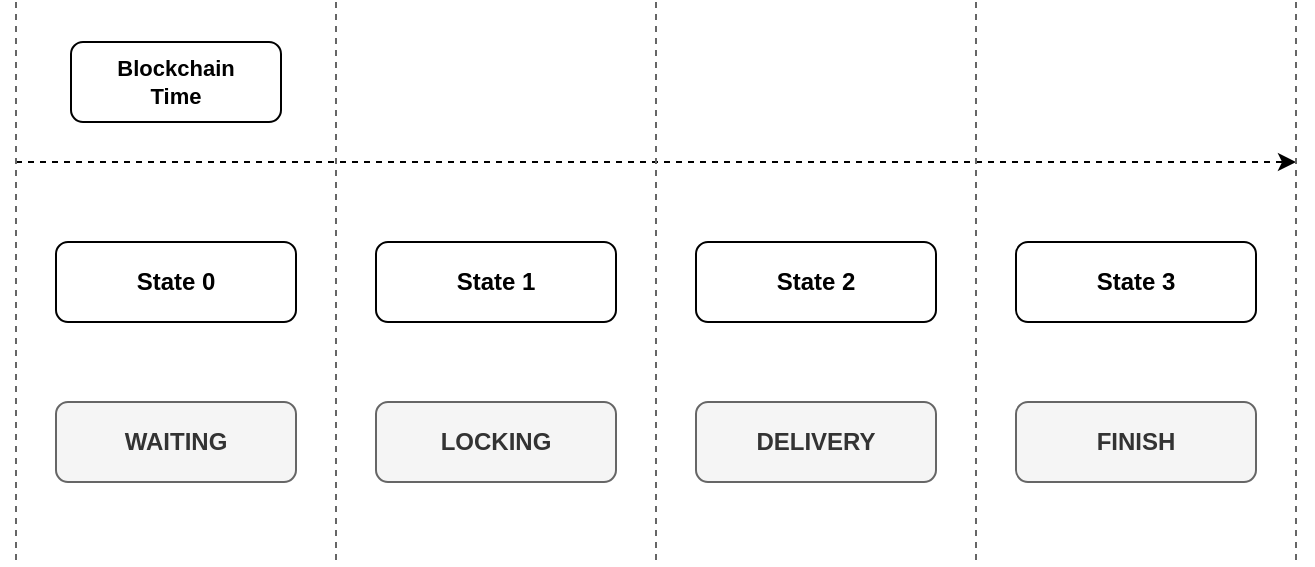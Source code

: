 <mxfile version="22.1.2" type="device">
  <diagram name="Page-1" id="s2vhKnBZrGIqaXIZNh1d">
    <mxGraphModel dx="819" dy="456" grid="1" gridSize="10" guides="1" tooltips="1" connect="1" arrows="1" fold="1" page="1" pageScale="1" pageWidth="850" pageHeight="1100" math="0" shadow="0">
      <root>
        <mxCell id="0" />
        <mxCell id="1" parent="0" />
        <mxCell id="4e4jSEu4LUlDjVK4F76E-1" value="&lt;b&gt;State 0&lt;/b&gt;" style="rounded=1;whiteSpace=wrap;html=1;" parent="1" vertex="1">
          <mxGeometry x="80" y="240" width="120" height="40" as="geometry" />
        </mxCell>
        <mxCell id="4e4jSEu4LUlDjVK4F76E-2" value="&lt;b&gt;State 1&lt;/b&gt;" style="rounded=1;whiteSpace=wrap;html=1;" parent="1" vertex="1">
          <mxGeometry x="240" y="240" width="120" height="40" as="geometry" />
        </mxCell>
        <mxCell id="4e4jSEu4LUlDjVK4F76E-3" value="&lt;b&gt;State 3&lt;/b&gt;" style="rounded=1;whiteSpace=wrap;html=1;" parent="1" vertex="1">
          <mxGeometry x="560" y="240" width="120" height="40" as="geometry" />
        </mxCell>
        <mxCell id="4e4jSEu4LUlDjVK4F76E-4" value="WAITING" style="rounded=1;whiteSpace=wrap;html=1;fillColor=#f5f5f5;strokeColor=#666666;fontStyle=1;fontColor=#333333;" parent="1" vertex="1">
          <mxGeometry x="80" y="320" width="120" height="40" as="geometry" />
        </mxCell>
        <mxCell id="4e4jSEu4LUlDjVK4F76E-5" value="LOCKING" style="rounded=1;whiteSpace=wrap;html=1;fillColor=#f5f5f5;strokeColor=#666666;fontStyle=1;fontColor=#333333;" parent="1" vertex="1">
          <mxGeometry x="240" y="320" width="120" height="40" as="geometry" />
        </mxCell>
        <mxCell id="4e4jSEu4LUlDjVK4F76E-6" value="FINISH" style="rounded=1;whiteSpace=wrap;html=1;fillColor=#f5f5f5;strokeColor=#666666;fontStyle=1;fontColor=#333333;" parent="1" vertex="1">
          <mxGeometry x="560" y="320" width="120" height="40" as="geometry" />
        </mxCell>
        <mxCell id="4e4jSEu4LUlDjVK4F76E-14" value="" style="endArrow=classic;html=1;dashed=1;strokeColor=#000000;" parent="1" edge="1">
          <mxGeometry width="50" height="50" relative="1" as="geometry">
            <mxPoint x="60" y="200" as="sourcePoint" />
            <mxPoint x="700" y="200" as="targetPoint" />
          </mxGeometry>
        </mxCell>
        <mxCell id="4e4jSEu4LUlDjVK4F76E-25" value="" style="rounded=1;whiteSpace=wrap;html=1;fillColor=none;" parent="1" vertex="1">
          <mxGeometry x="87.5" y="140" width="105" height="40" as="geometry" />
        </mxCell>
        <mxCell id="4e4jSEu4LUlDjVK4F76E-28" value="" style="shape=image;html=1;verticalAlign=top;verticalLabelPosition=bottom;labelBackgroundColor=#ffffff;imageAspect=0;aspect=fixed;image=https://cdn4.iconfinder.com/data/icons/user-interface-181/32/Clock-128.png" parent="1" vertex="1">
          <mxGeometry x="290" y="150" width="20" height="20" as="geometry" />
        </mxCell>
        <mxCell id="4e4jSEu4LUlDjVK4F76E-29" value="" style="shape=image;html=1;verticalAlign=top;verticalLabelPosition=bottom;labelBackgroundColor=#ffffff;imageAspect=0;aspect=fixed;image=https://cdn4.iconfinder.com/data/icons/user-interface-181/32/Clock-128.png" parent="1" vertex="1">
          <mxGeometry x="610" y="150" width="20" height="20" as="geometry" />
        </mxCell>
        <mxCell id="4e4jSEu4LUlDjVK4F76E-30" value="" style="endArrow=none;html=1;dashed=1;strokeColor=#666666;" parent="1" edge="1">
          <mxGeometry width="50" height="50" relative="1" as="geometry">
            <mxPoint x="220" y="120" as="sourcePoint" />
            <mxPoint x="220" y="400" as="targetPoint" />
          </mxGeometry>
        </mxCell>
        <mxCell id="4e4jSEu4LUlDjVK4F76E-31" value="" style="endArrow=none;html=1;dashed=1;strokeColor=#666666;" parent="1" edge="1">
          <mxGeometry width="50" height="50" relative="1" as="geometry">
            <mxPoint x="380" y="120" as="sourcePoint" />
            <mxPoint x="380" y="400" as="targetPoint" />
          </mxGeometry>
        </mxCell>
        <mxCell id="4e4jSEu4LUlDjVK4F76E-32" value="" style="endArrow=none;html=1;dashed=1;strokeColor=#666666;" parent="1" edge="1">
          <mxGeometry width="50" height="50" relative="1" as="geometry">
            <mxPoint x="700" y="120" as="sourcePoint" />
            <mxPoint x="700" y="400" as="targetPoint" />
          </mxGeometry>
        </mxCell>
        <mxCell id="4e4jSEu4LUlDjVK4F76E-41" value="&lt;b style=&quot;font-size: 11px;&quot;&gt;Blockchain Time&lt;/b&gt;" style="text;html=1;strokeColor=none;fillColor=none;align=center;verticalAlign=middle;whiteSpace=wrap;rounded=0;fontSize=11;" parent="1" vertex="1">
          <mxGeometry x="105" y="145" width="70" height="30" as="geometry" />
        </mxCell>
        <mxCell id="DceNYoMHTKdl2nAy_YGz-1" value="&lt;b&gt;State 2&lt;/b&gt;" style="rounded=1;whiteSpace=wrap;html=1;" vertex="1" parent="1">
          <mxGeometry x="400" y="240" width="120" height="40" as="geometry" />
        </mxCell>
        <mxCell id="DceNYoMHTKdl2nAy_YGz-2" value="DELIVERY" style="rounded=1;whiteSpace=wrap;html=1;fillColor=#f5f5f5;strokeColor=#666666;fontStyle=1;fontColor=#333333;" vertex="1" parent="1">
          <mxGeometry x="400" y="320" width="120" height="40" as="geometry" />
        </mxCell>
        <mxCell id="DceNYoMHTKdl2nAy_YGz-3" value="" style="endArrow=none;html=1;dashed=1;strokeColor=#666666;" edge="1" parent="1">
          <mxGeometry width="50" height="50" relative="1" as="geometry">
            <mxPoint x="540" y="120" as="sourcePoint" />
            <mxPoint x="540" y="400" as="targetPoint" />
          </mxGeometry>
        </mxCell>
        <mxCell id="DceNYoMHTKdl2nAy_YGz-4" value="" style="shape=image;html=1;verticalAlign=top;verticalLabelPosition=bottom;labelBackgroundColor=#ffffff;imageAspect=0;aspect=fixed;image=https://cdn4.iconfinder.com/data/icons/user-interface-181/32/Clock-128.png" vertex="1" parent="1">
          <mxGeometry x="450" y="150" width="20" height="20" as="geometry" />
        </mxCell>
        <mxCell id="DceNYoMHTKdl2nAy_YGz-5" value="" style="endArrow=none;html=1;dashed=1;strokeColor=#666666;" edge="1" parent="1">
          <mxGeometry width="50" height="50" relative="1" as="geometry">
            <mxPoint x="60" y="120" as="sourcePoint" />
            <mxPoint x="60" y="400" as="targetPoint" />
          </mxGeometry>
        </mxCell>
      </root>
    </mxGraphModel>
  </diagram>
</mxfile>
